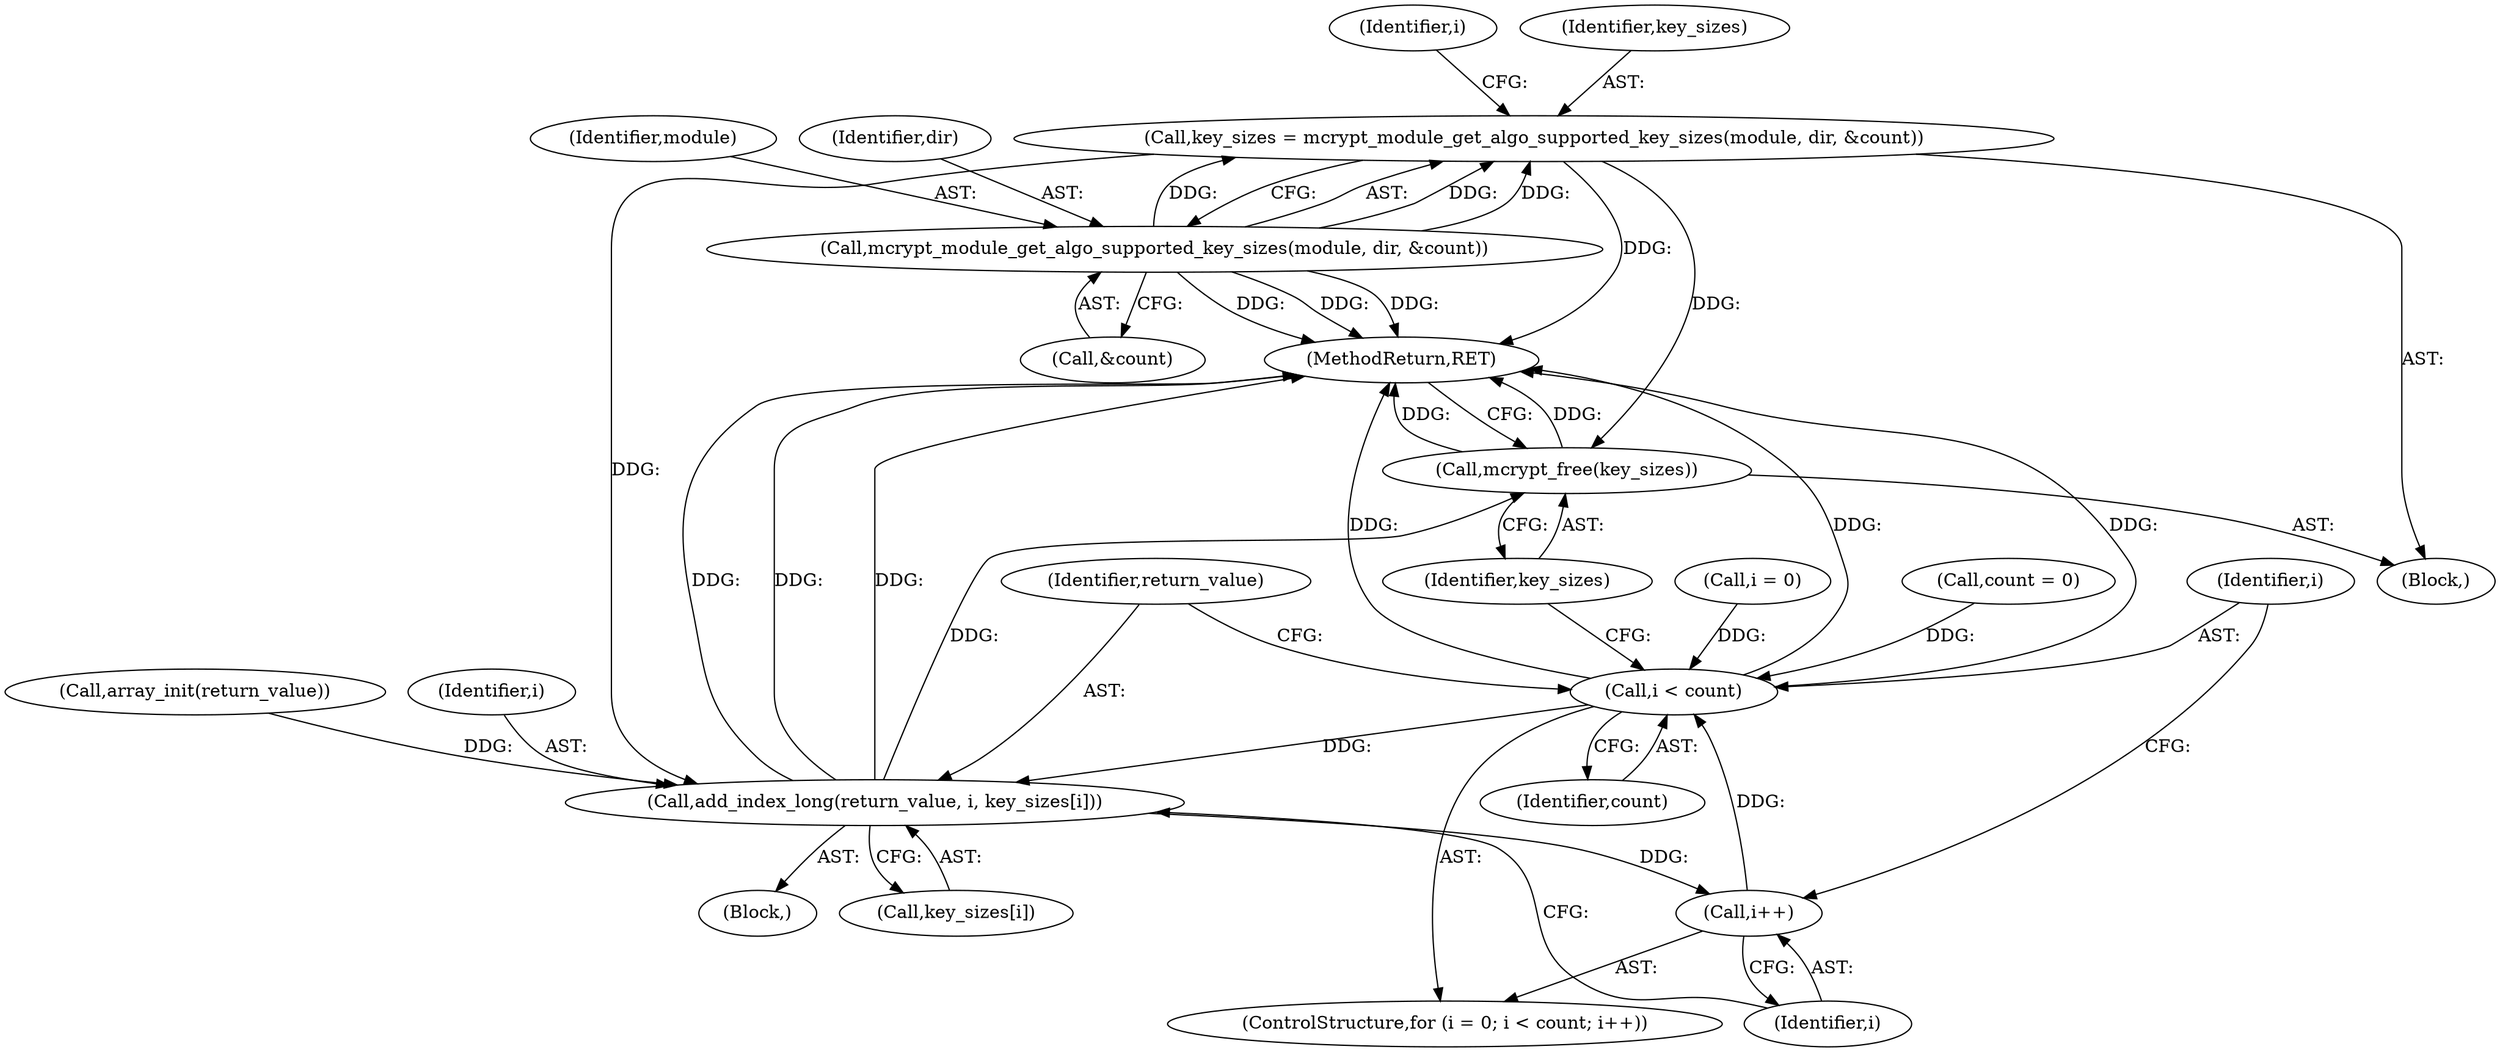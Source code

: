 digraph "0_php-src_6c5211a0cef0cc2854eaa387e0eb036e012904d0?w=1_11@API" {
"1000113" [label="(Call,key_sizes = mcrypt_module_get_algo_supported_key_sizes(module, dir, &count))"];
"1000115" [label="(Call,mcrypt_module_get_algo_supported_key_sizes(module, dir, &count))"];
"1000130" [label="(Call,add_index_long(return_value, i, key_sizes[i]))"];
"1000127" [label="(Call,i++)"];
"1000124" [label="(Call,i < count)"];
"1000136" [label="(Call,mcrypt_free(key_sizes))"];
"1000122" [label="(Identifier,i)"];
"1000113" [label="(Call,key_sizes = mcrypt_module_get_algo_supported_key_sizes(module, dir, &count))"];
"1000116" [label="(Identifier,module)"];
"1000114" [label="(Identifier,key_sizes)"];
"1000126" [label="(Identifier,count)"];
"1000111" [label="(Call,array_init(return_value))"];
"1000118" [label="(Call,&count)"];
"1000125" [label="(Identifier,i)"];
"1000128" [label="(Identifier,i)"];
"1000133" [label="(Call,key_sizes[i])"];
"1000131" [label="(Identifier,return_value)"];
"1000136" [label="(Call,mcrypt_free(key_sizes))"];
"1000115" [label="(Call,mcrypt_module_get_algo_supported_key_sizes(module, dir, &count))"];
"1000138" [label="(MethodReturn,RET)"];
"1000129" [label="(Block,)"];
"1000137" [label="(Identifier,key_sizes)"];
"1000121" [label="(Call,i = 0)"];
"1000102" [label="(Block,)"];
"1000130" [label="(Call,add_index_long(return_value, i, key_sizes[i]))"];
"1000105" [label="(Call,count = 0)"];
"1000132" [label="(Identifier,i)"];
"1000127" [label="(Call,i++)"];
"1000117" [label="(Identifier,dir)"];
"1000124" [label="(Call,i < count)"];
"1000120" [label="(ControlStructure,for (i = 0; i < count; i++))"];
"1000113" -> "1000102"  [label="AST: "];
"1000113" -> "1000115"  [label="CFG: "];
"1000114" -> "1000113"  [label="AST: "];
"1000115" -> "1000113"  [label="AST: "];
"1000122" -> "1000113"  [label="CFG: "];
"1000113" -> "1000138"  [label="DDG: "];
"1000115" -> "1000113"  [label="DDG: "];
"1000115" -> "1000113"  [label="DDG: "];
"1000115" -> "1000113"  [label="DDG: "];
"1000113" -> "1000130"  [label="DDG: "];
"1000113" -> "1000136"  [label="DDG: "];
"1000115" -> "1000118"  [label="CFG: "];
"1000116" -> "1000115"  [label="AST: "];
"1000117" -> "1000115"  [label="AST: "];
"1000118" -> "1000115"  [label="AST: "];
"1000115" -> "1000138"  [label="DDG: "];
"1000115" -> "1000138"  [label="DDG: "];
"1000115" -> "1000138"  [label="DDG: "];
"1000130" -> "1000129"  [label="AST: "];
"1000130" -> "1000133"  [label="CFG: "];
"1000131" -> "1000130"  [label="AST: "];
"1000132" -> "1000130"  [label="AST: "];
"1000133" -> "1000130"  [label="AST: "];
"1000128" -> "1000130"  [label="CFG: "];
"1000130" -> "1000138"  [label="DDG: "];
"1000130" -> "1000138"  [label="DDG: "];
"1000130" -> "1000138"  [label="DDG: "];
"1000130" -> "1000127"  [label="DDG: "];
"1000111" -> "1000130"  [label="DDG: "];
"1000124" -> "1000130"  [label="DDG: "];
"1000130" -> "1000136"  [label="DDG: "];
"1000127" -> "1000120"  [label="AST: "];
"1000127" -> "1000128"  [label="CFG: "];
"1000128" -> "1000127"  [label="AST: "];
"1000125" -> "1000127"  [label="CFG: "];
"1000127" -> "1000124"  [label="DDG: "];
"1000124" -> "1000120"  [label="AST: "];
"1000124" -> "1000126"  [label="CFG: "];
"1000125" -> "1000124"  [label="AST: "];
"1000126" -> "1000124"  [label="AST: "];
"1000131" -> "1000124"  [label="CFG: "];
"1000137" -> "1000124"  [label="CFG: "];
"1000124" -> "1000138"  [label="DDG: "];
"1000124" -> "1000138"  [label="DDG: "];
"1000124" -> "1000138"  [label="DDG: "];
"1000121" -> "1000124"  [label="DDG: "];
"1000105" -> "1000124"  [label="DDG: "];
"1000136" -> "1000102"  [label="AST: "];
"1000136" -> "1000137"  [label="CFG: "];
"1000137" -> "1000136"  [label="AST: "];
"1000138" -> "1000136"  [label="CFG: "];
"1000136" -> "1000138"  [label="DDG: "];
"1000136" -> "1000138"  [label="DDG: "];
}
